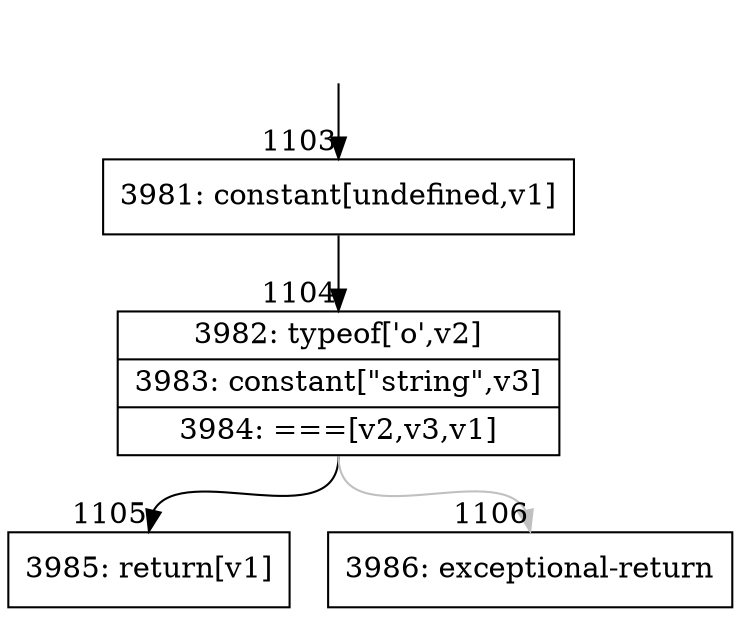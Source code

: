 digraph {
rankdir="TD"
BB_entry53[shape=none,label=""];
BB_entry53 -> BB1103 [tailport=s, headport=n, headlabel="    1103"]
BB1103 [shape=record label="{3981: constant[undefined,v1]}" ] 
BB1103 -> BB1104 [tailport=s, headport=n, headlabel="      1104"]
BB1104 [shape=record label="{3982: typeof['o',v2]|3983: constant[\"string\",v3]|3984: ===[v2,v3,v1]}" ] 
BB1104 -> BB1105 [tailport=s, headport=n, headlabel="      1105"]
BB1104 -> BB1106 [tailport=s, headport=n, color=gray, headlabel="      1106"]
BB1105 [shape=record label="{3985: return[v1]}" ] 
BB1106 [shape=record label="{3986: exceptional-return}" ] 
//#$~ 1749
}
